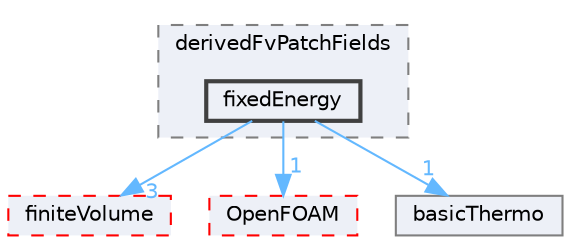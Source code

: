 digraph "src/thermophysicalModels/basic/derivedFvPatchFields/fixedEnergy"
{
 // LATEX_PDF_SIZE
  bgcolor="transparent";
  edge [fontname=Helvetica,fontsize=10,labelfontname=Helvetica,labelfontsize=10];
  node [fontname=Helvetica,fontsize=10,shape=box,height=0.2,width=0.4];
  compound=true
  subgraph clusterdir_e16043cb9392d2fae30028e527defb61 {
    graph [ bgcolor="#edf0f7", pencolor="grey50", label="derivedFvPatchFields", fontname=Helvetica,fontsize=10 style="filled,dashed", URL="dir_e16043cb9392d2fae30028e527defb61.html",tooltip=""]
  dir_88fedbd5e4d5519ddad8342c2af81702 [label="fixedEnergy", fillcolor="#edf0f7", color="grey25", style="filled,bold", URL="dir_88fedbd5e4d5519ddad8342c2af81702.html",tooltip=""];
  }
  dir_9bd15774b555cf7259a6fa18f99fe99b [label="finiteVolume", fillcolor="#edf0f7", color="red", style="filled,dashed", URL="dir_9bd15774b555cf7259a6fa18f99fe99b.html",tooltip=""];
  dir_c5473ff19b20e6ec4dfe5c310b3778a8 [label="OpenFOAM", fillcolor="#edf0f7", color="red", style="filled,dashed", URL="dir_c5473ff19b20e6ec4dfe5c310b3778a8.html",tooltip=""];
  dir_ba216299fdd5e0812ff0312bad2cf033 [label="basicThermo", fillcolor="#edf0f7", color="grey50", style="filled", URL="dir_ba216299fdd5e0812ff0312bad2cf033.html",tooltip=""];
  dir_88fedbd5e4d5519ddad8342c2af81702->dir_9bd15774b555cf7259a6fa18f99fe99b [headlabel="3", labeldistance=1.5 headhref="dir_001400_001387.html" href="dir_001400_001387.html" color="steelblue1" fontcolor="steelblue1"];
  dir_88fedbd5e4d5519ddad8342c2af81702->dir_ba216299fdd5e0812ff0312bad2cf033 [headlabel="1", labeldistance=1.5 headhref="dir_001400_000250.html" href="dir_001400_000250.html" color="steelblue1" fontcolor="steelblue1"];
  dir_88fedbd5e4d5519ddad8342c2af81702->dir_c5473ff19b20e6ec4dfe5c310b3778a8 [headlabel="1", labeldistance=1.5 headhref="dir_001400_002695.html" href="dir_001400_002695.html" color="steelblue1" fontcolor="steelblue1"];
}
